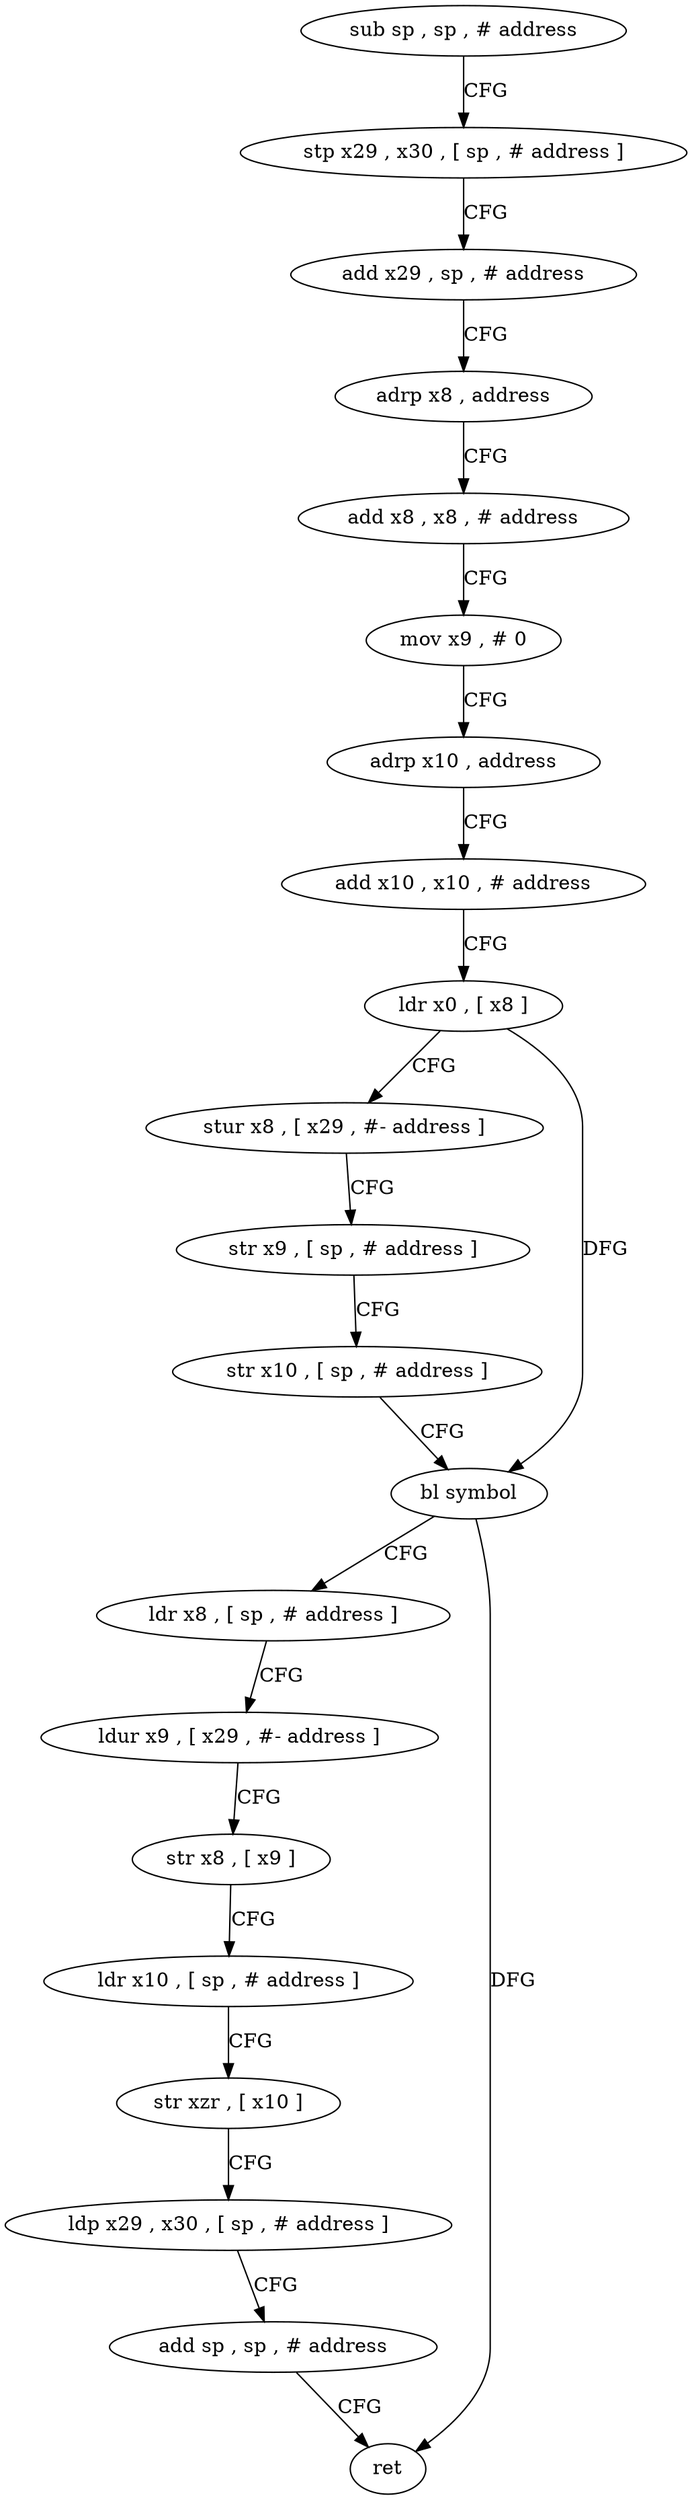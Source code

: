 digraph "func" {
"4299504" [label = "sub sp , sp , # address" ]
"4299508" [label = "stp x29 , x30 , [ sp , # address ]" ]
"4299512" [label = "add x29 , sp , # address" ]
"4299516" [label = "adrp x8 , address" ]
"4299520" [label = "add x8 , x8 , # address" ]
"4299524" [label = "mov x9 , # 0" ]
"4299528" [label = "adrp x10 , address" ]
"4299532" [label = "add x10 , x10 , # address" ]
"4299536" [label = "ldr x0 , [ x8 ]" ]
"4299540" [label = "stur x8 , [ x29 , #- address ]" ]
"4299544" [label = "str x9 , [ sp , # address ]" ]
"4299548" [label = "str x10 , [ sp , # address ]" ]
"4299552" [label = "bl symbol" ]
"4299556" [label = "ldr x8 , [ sp , # address ]" ]
"4299560" [label = "ldur x9 , [ x29 , #- address ]" ]
"4299564" [label = "str x8 , [ x9 ]" ]
"4299568" [label = "ldr x10 , [ sp , # address ]" ]
"4299572" [label = "str xzr , [ x10 ]" ]
"4299576" [label = "ldp x29 , x30 , [ sp , # address ]" ]
"4299580" [label = "add sp , sp , # address" ]
"4299584" [label = "ret" ]
"4299504" -> "4299508" [ label = "CFG" ]
"4299508" -> "4299512" [ label = "CFG" ]
"4299512" -> "4299516" [ label = "CFG" ]
"4299516" -> "4299520" [ label = "CFG" ]
"4299520" -> "4299524" [ label = "CFG" ]
"4299524" -> "4299528" [ label = "CFG" ]
"4299528" -> "4299532" [ label = "CFG" ]
"4299532" -> "4299536" [ label = "CFG" ]
"4299536" -> "4299540" [ label = "CFG" ]
"4299536" -> "4299552" [ label = "DFG" ]
"4299540" -> "4299544" [ label = "CFG" ]
"4299544" -> "4299548" [ label = "CFG" ]
"4299548" -> "4299552" [ label = "CFG" ]
"4299552" -> "4299556" [ label = "CFG" ]
"4299552" -> "4299584" [ label = "DFG" ]
"4299556" -> "4299560" [ label = "CFG" ]
"4299560" -> "4299564" [ label = "CFG" ]
"4299564" -> "4299568" [ label = "CFG" ]
"4299568" -> "4299572" [ label = "CFG" ]
"4299572" -> "4299576" [ label = "CFG" ]
"4299576" -> "4299580" [ label = "CFG" ]
"4299580" -> "4299584" [ label = "CFG" ]
}

